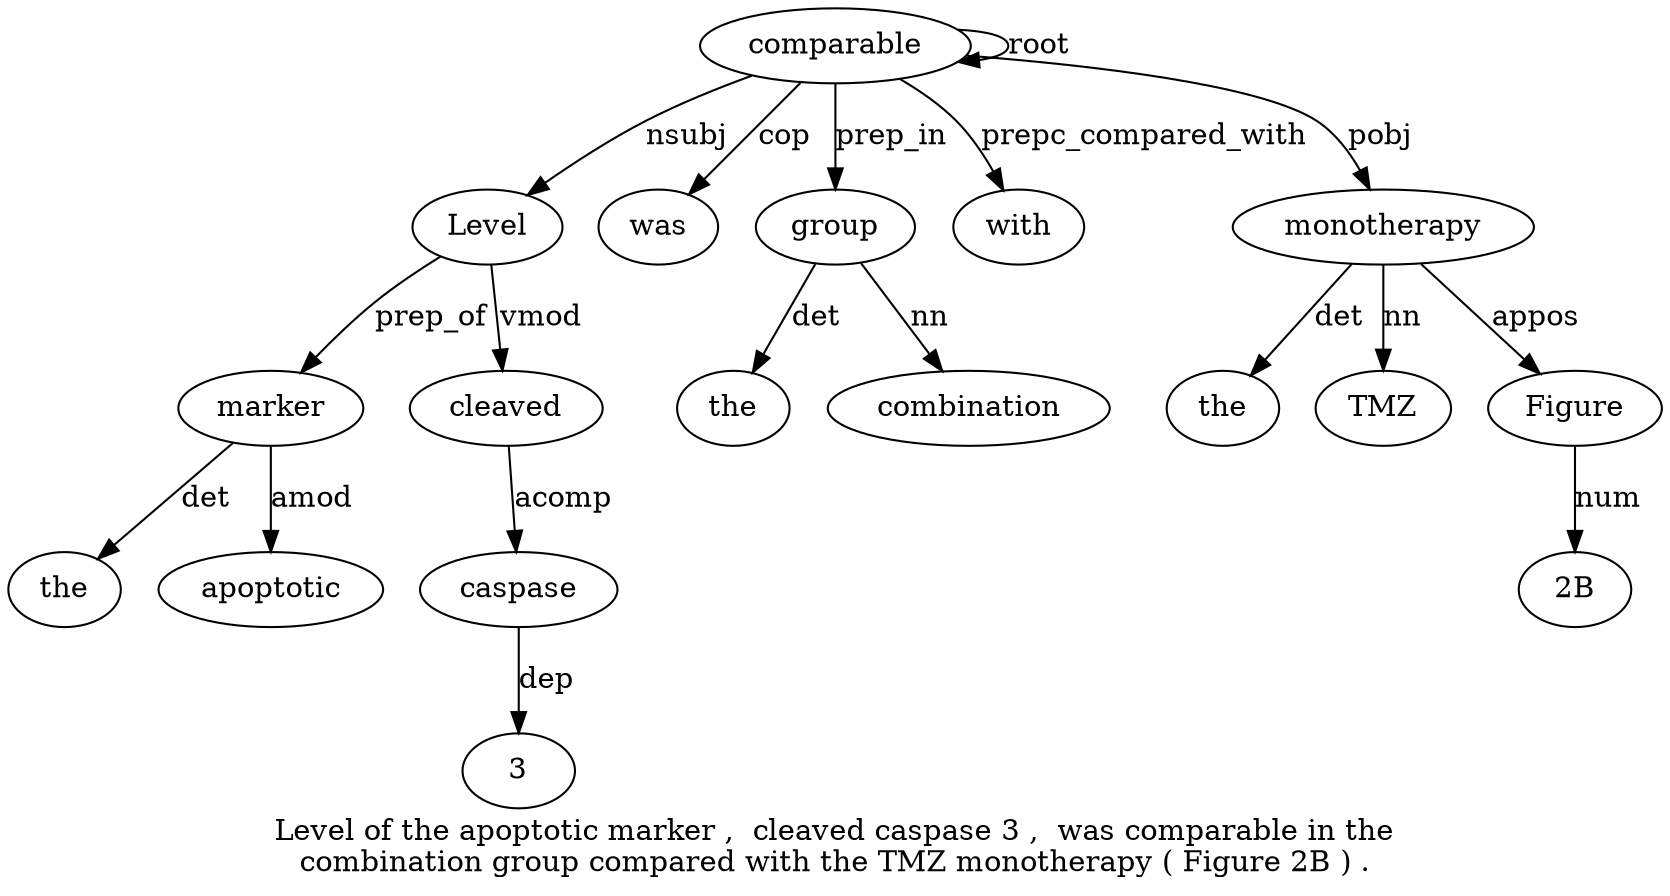 digraph "Level of the apoptotic marker ,  cleaved caspase 3 ,  was comparable in the combination group compared with the TMZ monotherapy ( Figure 2B ) ." {
label="Level of the apoptotic marker ,  cleaved caspase 3 ,  was comparable in the
combination group compared with the TMZ monotherapy ( Figure 2B ) .";
comparable12 [style=filled, fillcolor=white, label=comparable];
Level1 [style=filled, fillcolor=white, label=Level];
comparable12 -> Level1  [label=nsubj];
marker5 [style=filled, fillcolor=white, label=marker];
the3 [style=filled, fillcolor=white, label=the];
marker5 -> the3  [label=det];
apoptotic4 [style=filled, fillcolor=white, label=apoptotic];
marker5 -> apoptotic4  [label=amod];
Level1 -> marker5  [label=prep_of];
cleaved7 [style=filled, fillcolor=white, label=cleaved];
Level1 -> cleaved7  [label=vmod];
caspase8 [style=filled, fillcolor=white, label=caspase];
cleaved7 -> caspase8  [label=acomp];
39 [style=filled, fillcolor=white, label=3];
caspase8 -> 39  [label=dep];
was11 [style=filled, fillcolor=white, label=was];
comparable12 -> was11  [label=cop];
comparable12 -> comparable12  [label=root];
group16 [style=filled, fillcolor=white, label=group];
the14 [style=filled, fillcolor=white, label=the];
group16 -> the14  [label=det];
combination15 [style=filled, fillcolor=white, label=combination];
group16 -> combination15  [label=nn];
comparable12 -> group16  [label=prep_in];
with18 [style=filled, fillcolor=white, label=with];
comparable12 -> with18  [label=prepc_compared_with];
monotherapy21 [style=filled, fillcolor=white, label=monotherapy];
the19 [style=filled, fillcolor=white, label=the];
monotherapy21 -> the19  [label=det];
TMZ20 [style=filled, fillcolor=white, label=TMZ];
monotherapy21 -> TMZ20  [label=nn];
comparable12 -> monotherapy21  [label=pobj];
Figure23 [style=filled, fillcolor=white, label=Figure];
monotherapy21 -> Figure23  [label=appos];
"2B24" [style=filled, fillcolor=white, label="2B"];
Figure23 -> "2B24"  [label=num];
}
